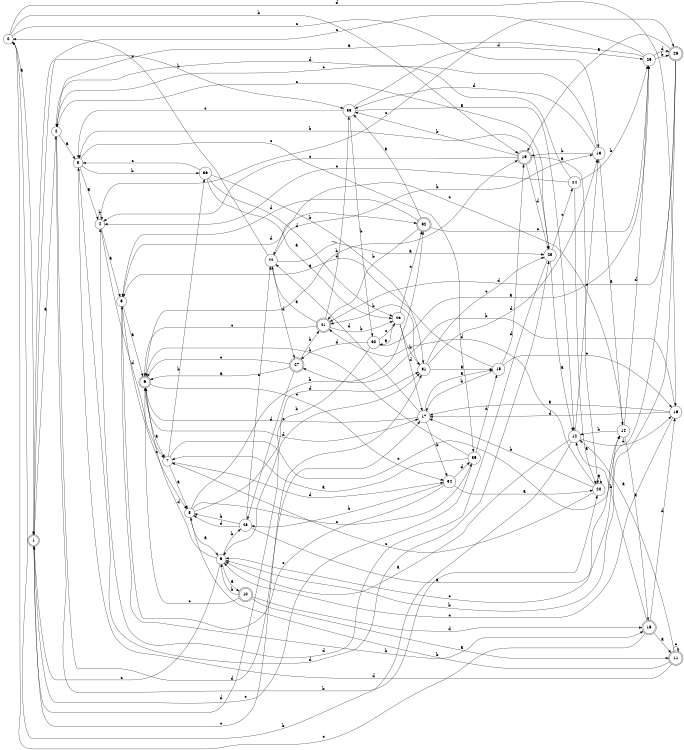 digraph n30_4 {
__start0 [label="" shape="none"];

rankdir=LR;
size="8,5";

s0 [style="filled", color="black", fillcolor="white" shape="circle", label="0"];
s1 [style="rounded,filled", color="black", fillcolor="white" shape="doublecircle", label="1"];
s2 [style="filled", color="black", fillcolor="white" shape="circle", label="2"];
s3 [style="filled", color="black", fillcolor="white" shape="circle", label="3"];
s4 [style="filled", color="black", fillcolor="white" shape="circle", label="4"];
s5 [style="filled", color="black", fillcolor="white" shape="circle", label="5"];
s6 [style="rounded,filled", color="black", fillcolor="white" shape="doublecircle", label="6"];
s7 [style="filled", color="black", fillcolor="white" shape="circle", label="7"];
s8 [style="filled", color="black", fillcolor="white" shape="circle", label="8"];
s9 [style="filled", color="black", fillcolor="white" shape="circle", label="9"];
s10 [style="rounded,filled", color="black", fillcolor="white" shape="doublecircle", label="10"];
s11 [style="rounded,filled", color="black", fillcolor="white" shape="doublecircle", label="11"];
s12 [style="filled", color="black", fillcolor="white" shape="circle", label="12"];
s13 [style="filled", color="black", fillcolor="white" shape="circle", label="13"];
s14 [style="filled", color="black", fillcolor="white" shape="circle", label="14"];
s15 [style="rounded,filled", color="black", fillcolor="white" shape="doublecircle", label="15"];
s16 [style="filled", color="black", fillcolor="white" shape="circle", label="16"];
s17 [style="filled", color="black", fillcolor="white" shape="circle", label="17"];
s18 [style="filled", color="black", fillcolor="white" shape="circle", label="18"];
s19 [style="rounded,filled", color="black", fillcolor="white" shape="doublecircle", label="19"];
s20 [style="filled", color="black", fillcolor="white" shape="circle", label="20"];
s21 [style="rounded,filled", color="black", fillcolor="white" shape="doublecircle", label="21"];
s22 [style="filled", color="black", fillcolor="white" shape="circle", label="22"];
s23 [style="filled", color="black", fillcolor="white" shape="circle", label="23"];
s24 [style="filled", color="black", fillcolor="white" shape="circle", label="24"];
s25 [style="filled", color="black", fillcolor="white" shape="circle", label="25"];
s26 [style="rounded,filled", color="black", fillcolor="white" shape="doublecircle", label="26"];
s27 [style="rounded,filled", color="black", fillcolor="white" shape="doublecircle", label="27"];
s28 [style="filled", color="black", fillcolor="white" shape="circle", label="28"];
s29 [style="filled", color="black", fillcolor="white" shape="circle", label="29"];
s30 [style="filled", color="black", fillcolor="white" shape="circle", label="30"];
s31 [style="filled", color="black", fillcolor="white" shape="circle", label="31"];
s32 [style="rounded,filled", color="black", fillcolor="white" shape="doublecircle", label="32"];
s33 [style="filled", color="black", fillcolor="white" shape="circle", label="33"];
s34 [style="filled", color="black", fillcolor="white" shape="circle", label="34"];
s35 [style="filled", color="black", fillcolor="white" shape="circle", label="35"];
s36 [style="filled", color="black", fillcolor="white" shape="circle", label="36"];
s0 -> s1 [label="a"];
s0 -> s19 [label="b"];
s0 -> s13 [label="c"];
s0 -> s16 [label="d"];
s1 -> s2 [label="a"];
s1 -> s33 [label="b"];
s1 -> s31 [label="c"];
s1 -> s31 [label="d"];
s2 -> s3 [label="a"];
s2 -> s20 [label="b"];
s2 -> s23 [label="c"];
s2 -> s17 [label="d"];
s3 -> s4 [label="a"];
s3 -> s36 [label="b"];
s3 -> s35 [label="c"];
s3 -> s23 [label="d"];
s4 -> s5 [label="a"];
s4 -> s4 [label="b"];
s4 -> s26 [label="c"];
s4 -> s7 [label="d"];
s5 -> s6 [label="a"];
s5 -> s15 [label="b"];
s5 -> s8 [label="c"];
s5 -> s32 [label="d"];
s6 -> s7 [label="a"];
s6 -> s19 [label="b"];
s6 -> s34 [label="c"];
s6 -> s17 [label="d"];
s7 -> s8 [label="a"];
s7 -> s36 [label="b"];
s7 -> s14 [label="c"];
s7 -> s34 [label="d"];
s8 -> s9 [label="a"];
s8 -> s32 [label="b"];
s8 -> s35 [label="c"];
s8 -> s31 [label="d"];
s9 -> s10 [label="a"];
s9 -> s28 [label="b"];
s9 -> s1 [label="c"];
s9 -> s6 [label="d"];
s10 -> s11 [label="a"];
s10 -> s9 [label="b"];
s10 -> s6 [label="c"];
s10 -> s15 [label="d"];
s11 -> s12 [label="a"];
s11 -> s8 [label="b"];
s11 -> s11 [label="c"];
s11 -> s3 [label="d"];
s12 -> s9 [label="a"];
s12 -> s0 [label="b"];
s12 -> s13 [label="c"];
s12 -> s16 [label="d"];
s13 -> s14 [label="a"];
s13 -> s19 [label="b"];
s13 -> s2 [label="c"];
s13 -> s33 [label="d"];
s14 -> s15 [label="a"];
s14 -> s12 [label="b"];
s14 -> s22 [label="c"];
s14 -> s25 [label="d"];
s15 -> s11 [label="a"];
s15 -> s12 [label="b"];
s15 -> s0 [label="c"];
s15 -> s16 [label="d"];
s16 -> s17 [label="a"];
s16 -> s27 [label="b"];
s16 -> s9 [label="c"];
s16 -> s17 [label="d"];
s17 -> s18 [label="a"];
s17 -> s34 [label="b"];
s17 -> s6 [label="c"];
s17 -> s22 [label="d"];
s18 -> s5 [label="a"];
s18 -> s17 [label="b"];
s18 -> s16 [label="c"];
s18 -> s19 [label="d"];
s19 -> s20 [label="a"];
s19 -> s33 [label="b"];
s19 -> s4 [label="c"];
s19 -> s23 [label="d"];
s20 -> s20 [label="a"];
s20 -> s17 [label="b"];
s20 -> s7 [label="c"];
s20 -> s21 [label="d"];
s21 -> s22 [label="a"];
s21 -> s29 [label="b"];
s21 -> s6 [label="c"];
s21 -> s33 [label="d"];
s22 -> s23 [label="a"];
s22 -> s13 [label="b"];
s22 -> s0 [label="c"];
s22 -> s27 [label="d"];
s23 -> s12 [label="a"];
s23 -> s3 [label="b"];
s23 -> s24 [label="c"];
s23 -> s4 [label="d"];
s24 -> s20 [label="a"];
s24 -> s25 [label="b"];
s24 -> s4 [label="c"];
s24 -> s2 [label="d"];
s25 -> s2 [label="a"];
s25 -> s26 [label="b"];
s25 -> s1 [label="c"];
s25 -> s26 [label="d"];
s26 -> s19 [label="a"];
s26 -> s9 [label="b"];
s26 -> s9 [label="c"];
s26 -> s21 [label="d"];
s27 -> s6 [label="a"];
s27 -> s21 [label="b"];
s27 -> s6 [label="c"];
s27 -> s28 [label="d"];
s28 -> s14 [label="a"];
s28 -> s8 [label="b"];
s28 -> s22 [label="c"];
s28 -> s8 [label="d"];
s29 -> s30 [label="a"];
s29 -> s31 [label="b"];
s29 -> s32 [label="c"];
s29 -> s17 [label="d"];
s30 -> s25 [label="a"];
s30 -> s9 [label="b"];
s30 -> s29 [label="c"];
s30 -> s27 [label="d"];
s31 -> s18 [label="a"];
s31 -> s21 [label="b"];
s31 -> s23 [label="c"];
s31 -> s13 [label="d"];
s32 -> s33 [label="a"];
s32 -> s21 [label="b"];
s32 -> s25 [label="c"];
s32 -> s5 [label="d"];
s33 -> s12 [label="a"];
s33 -> s30 [label="b"];
s33 -> s3 [label="c"];
s33 -> s25 [label="d"];
s34 -> s20 [label="a"];
s34 -> s28 [label="b"];
s34 -> s5 [label="c"];
s34 -> s35 [label="d"];
s35 -> s7 [label="a"];
s35 -> s6 [label="b"];
s35 -> s1 [label="c"];
s35 -> s18 [label="d"];
s36 -> s29 [label="a"];
s36 -> s31 [label="b"];
s36 -> s3 [label="c"];
s36 -> s29 [label="d"];

}